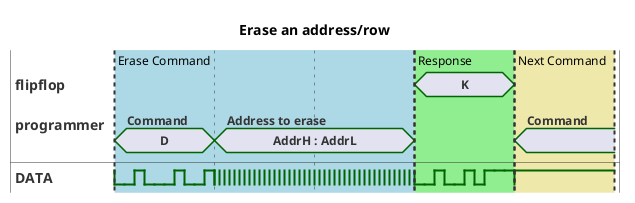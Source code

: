 @startuml erase-command
' mode compact
scale 10 as 100 pixels
hide time-axis
Title: Erase an address/row

compact concise "flipflop" as FF
compact concise "programmer" as PG
binary "DATA" as D

D is high

@10
PG is D : Command
D is low
@+1
D is low
@+1
D is high
@+1
D is low
@+1
D is low
@+1
D is low
@+1
D is high
@+1
D is low
@+1
D is low
@+1
D is high

@20
PG is "AddrH : AddrL" : Address to erase
D is {low,high}

@40
PG is {hidden}
FF is K
D is low
@+1
D is low
@+1
D is high
@+1
D is low
@+1
D is low
@+1
D is high
@+1
D is low
@+1
D is high
@+1
D is high
@+1
D is high

@50
FF is {hidden}
PG is "" : Command
D is {high,low}

highlight 10 to 40 #LightBlue: Erase Command
highlight 40 to 50 #LightGreen: Response
highlight 50 to 60 #PaleGoldenRod: Next Command

@enduml
